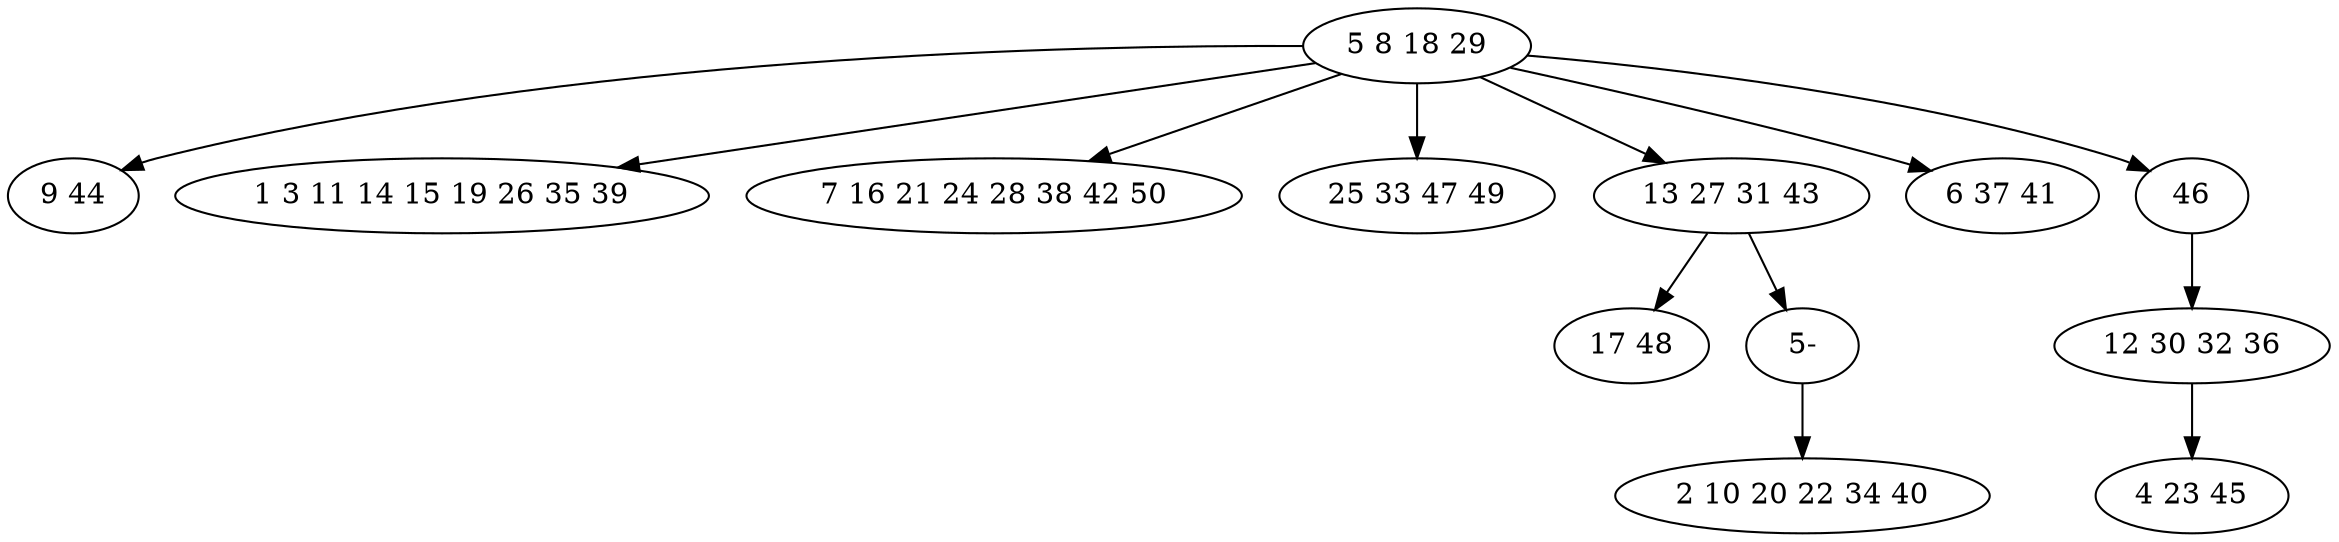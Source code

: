 digraph true_tree {
	"0" -> "1"
	"0" -> "2"
	"0" -> "3"
	"0" -> "4"
	"0" -> "5"
	"0" -> "6"
	"5" -> "7"
	"0" -> "8"
	"8" -> "9"
	"9" -> "10"
	"5" -> "12"
	"12" -> "11"
	"0" [label="5 8 18 29"];
	"1" [label="9 44"];
	"2" [label="1 3 11 14 15 19 26 35 39"];
	"3" [label="7 16 21 24 28 38 42 50"];
	"4" [label="25 33 47 49"];
	"5" [label="13 27 31 43"];
	"6" [label="6 37 41"];
	"7" [label="17 48"];
	"8" [label="46"];
	"9" [label="12 30 32 36"];
	"10" [label="4 23 45"];
	"11" [label="2 10 20 22 34 40"];
	"12" [label="5-"];
}
